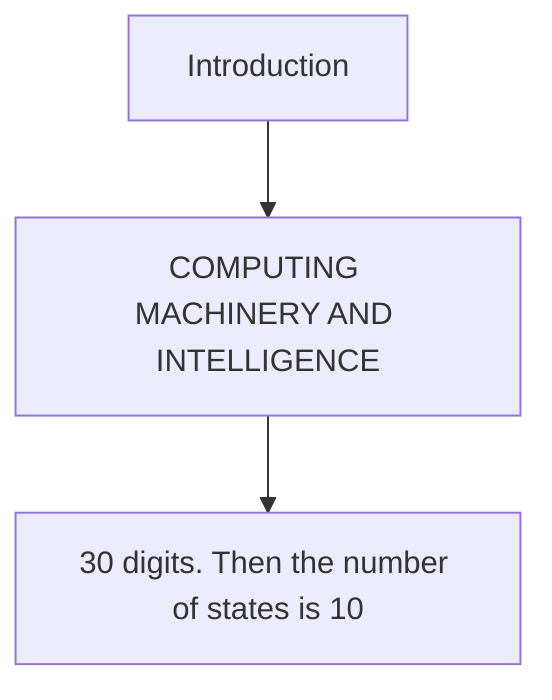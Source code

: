 graph TD
slice_1["Introduction"]
slice_2["COMPUTING MACHINERY AND INTELLIGENCE"]
slice_3["30 digits. Then the number of states is 10"]
slice_1-->slice_2
slice_2-->slice_3